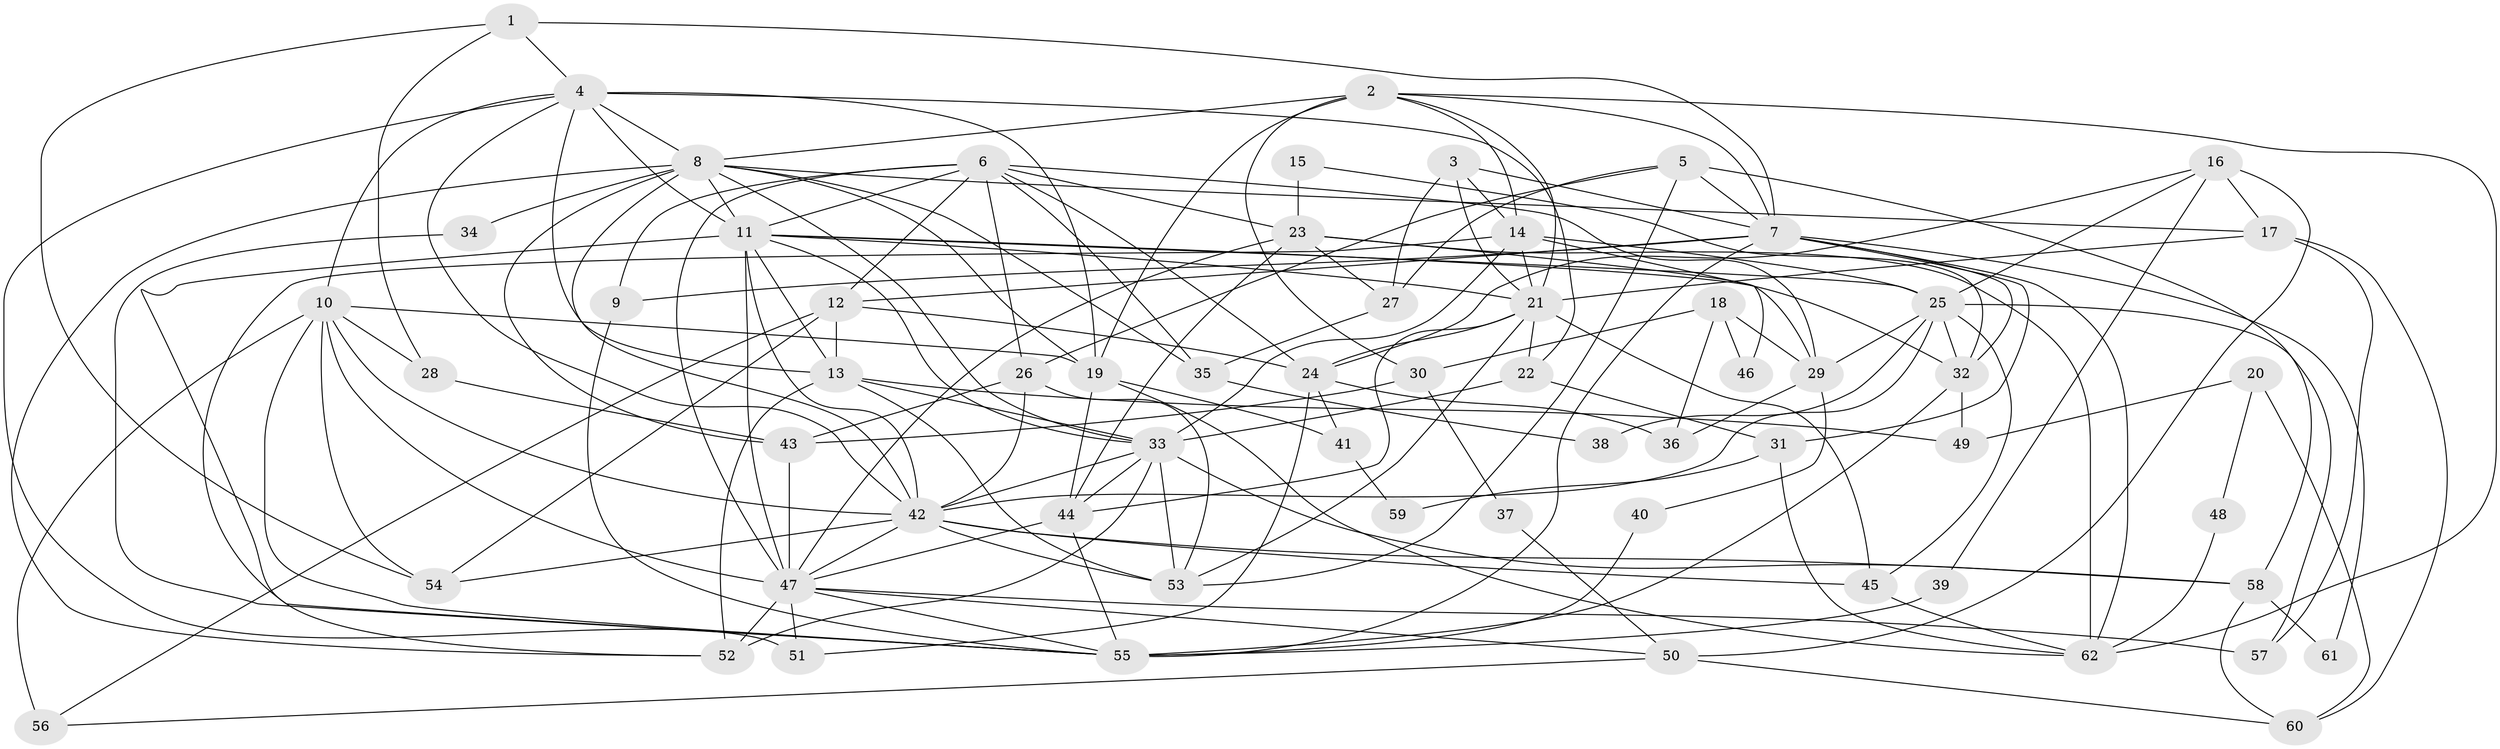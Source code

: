// original degree distribution, {4: 0.3064516129032258, 5: 0.20967741935483872, 3: 0.27419354838709675, 6: 0.06451612903225806, 2: 0.10483870967741936, 8: 0.024193548387096774, 7: 0.016129032258064516}
// Generated by graph-tools (version 1.1) at 2025/36/03/09/25 02:36:16]
// undirected, 62 vertices, 166 edges
graph export_dot {
graph [start="1"]
  node [color=gray90,style=filled];
  1;
  2;
  3;
  4;
  5;
  6;
  7;
  8;
  9;
  10;
  11;
  12;
  13;
  14;
  15;
  16;
  17;
  18;
  19;
  20;
  21;
  22;
  23;
  24;
  25;
  26;
  27;
  28;
  29;
  30;
  31;
  32;
  33;
  34;
  35;
  36;
  37;
  38;
  39;
  40;
  41;
  42;
  43;
  44;
  45;
  46;
  47;
  48;
  49;
  50;
  51;
  52;
  53;
  54;
  55;
  56;
  57;
  58;
  59;
  60;
  61;
  62;
  1 -- 4 [weight=1.0];
  1 -- 7 [weight=1.0];
  1 -- 28 [weight=1.0];
  1 -- 54 [weight=1.0];
  2 -- 7 [weight=1.0];
  2 -- 8 [weight=2.0];
  2 -- 14 [weight=1.0];
  2 -- 19 [weight=1.0];
  2 -- 21 [weight=1.0];
  2 -- 30 [weight=1.0];
  2 -- 62 [weight=1.0];
  3 -- 7 [weight=1.0];
  3 -- 14 [weight=1.0];
  3 -- 21 [weight=1.0];
  3 -- 27 [weight=1.0];
  4 -- 8 [weight=1.0];
  4 -- 10 [weight=1.0];
  4 -- 11 [weight=2.0];
  4 -- 13 [weight=1.0];
  4 -- 19 [weight=1.0];
  4 -- 22 [weight=1.0];
  4 -- 42 [weight=1.0];
  4 -- 51 [weight=1.0];
  5 -- 7 [weight=1.0];
  5 -- 26 [weight=1.0];
  5 -- 27 [weight=1.0];
  5 -- 53 [weight=1.0];
  5 -- 58 [weight=1.0];
  6 -- 9 [weight=1.0];
  6 -- 11 [weight=1.0];
  6 -- 12 [weight=1.0];
  6 -- 23 [weight=1.0];
  6 -- 24 [weight=1.0];
  6 -- 26 [weight=1.0];
  6 -- 29 [weight=1.0];
  6 -- 35 [weight=1.0];
  6 -- 47 [weight=2.0];
  7 -- 9 [weight=2.0];
  7 -- 12 [weight=1.0];
  7 -- 31 [weight=1.0];
  7 -- 32 [weight=1.0];
  7 -- 55 [weight=1.0];
  7 -- 61 [weight=1.0];
  7 -- 62 [weight=1.0];
  8 -- 11 [weight=1.0];
  8 -- 17 [weight=1.0];
  8 -- 19 [weight=1.0];
  8 -- 33 [weight=1.0];
  8 -- 34 [weight=2.0];
  8 -- 35 [weight=1.0];
  8 -- 42 [weight=2.0];
  8 -- 43 [weight=1.0];
  8 -- 52 [weight=1.0];
  9 -- 55 [weight=1.0];
  10 -- 19 [weight=1.0];
  10 -- 28 [weight=1.0];
  10 -- 42 [weight=1.0];
  10 -- 47 [weight=1.0];
  10 -- 54 [weight=1.0];
  10 -- 55 [weight=1.0];
  10 -- 56 [weight=1.0];
  11 -- 13 [weight=1.0];
  11 -- 21 [weight=1.0];
  11 -- 25 [weight=2.0];
  11 -- 32 [weight=1.0];
  11 -- 33 [weight=1.0];
  11 -- 42 [weight=3.0];
  11 -- 47 [weight=3.0];
  11 -- 55 [weight=1.0];
  12 -- 13 [weight=1.0];
  12 -- 24 [weight=1.0];
  12 -- 54 [weight=1.0];
  12 -- 56 [weight=1.0];
  13 -- 33 [weight=1.0];
  13 -- 49 [weight=1.0];
  13 -- 52 [weight=1.0];
  13 -- 53 [weight=1.0];
  14 -- 21 [weight=1.0];
  14 -- 25 [weight=1.0];
  14 -- 33 [weight=1.0];
  14 -- 46 [weight=1.0];
  14 -- 52 [weight=1.0];
  15 -- 23 [weight=2.0];
  15 -- 32 [weight=1.0];
  16 -- 17 [weight=1.0];
  16 -- 24 [weight=1.0];
  16 -- 25 [weight=1.0];
  16 -- 39 [weight=1.0];
  16 -- 50 [weight=1.0];
  17 -- 21 [weight=1.0];
  17 -- 57 [weight=1.0];
  17 -- 60 [weight=1.0];
  18 -- 29 [weight=1.0];
  18 -- 30 [weight=1.0];
  18 -- 36 [weight=1.0];
  18 -- 46 [weight=1.0];
  19 -- 41 [weight=1.0];
  19 -- 44 [weight=1.0];
  19 -- 62 [weight=1.0];
  20 -- 48 [weight=1.0];
  20 -- 49 [weight=1.0];
  20 -- 60 [weight=1.0];
  21 -- 22 [weight=2.0];
  21 -- 24 [weight=1.0];
  21 -- 44 [weight=1.0];
  21 -- 45 [weight=1.0];
  21 -- 53 [weight=1.0];
  22 -- 31 [weight=1.0];
  22 -- 33 [weight=1.0];
  23 -- 27 [weight=1.0];
  23 -- 29 [weight=1.0];
  23 -- 44 [weight=1.0];
  23 -- 47 [weight=1.0];
  23 -- 62 [weight=1.0];
  24 -- 36 [weight=1.0];
  24 -- 41 [weight=1.0];
  24 -- 51 [weight=1.0];
  25 -- 29 [weight=1.0];
  25 -- 32 [weight=1.0];
  25 -- 38 [weight=1.0];
  25 -- 42 [weight=2.0];
  25 -- 45 [weight=1.0];
  25 -- 57 [weight=1.0];
  26 -- 42 [weight=1.0];
  26 -- 43 [weight=1.0];
  26 -- 53 [weight=1.0];
  27 -- 35 [weight=1.0];
  28 -- 43 [weight=1.0];
  29 -- 36 [weight=1.0];
  29 -- 40 [weight=1.0];
  30 -- 37 [weight=1.0];
  30 -- 43 [weight=1.0];
  31 -- 59 [weight=1.0];
  31 -- 62 [weight=1.0];
  32 -- 49 [weight=1.0];
  32 -- 55 [weight=1.0];
  33 -- 42 [weight=1.0];
  33 -- 44 [weight=1.0];
  33 -- 52 [weight=1.0];
  33 -- 53 [weight=2.0];
  33 -- 58 [weight=1.0];
  34 -- 55 [weight=1.0];
  35 -- 38 [weight=1.0];
  37 -- 50 [weight=1.0];
  39 -- 55 [weight=2.0];
  40 -- 55 [weight=1.0];
  41 -- 59 [weight=1.0];
  42 -- 45 [weight=1.0];
  42 -- 47 [weight=1.0];
  42 -- 53 [weight=2.0];
  42 -- 54 [weight=1.0];
  42 -- 58 [weight=1.0];
  43 -- 47 [weight=1.0];
  44 -- 47 [weight=1.0];
  44 -- 55 [weight=1.0];
  45 -- 62 [weight=1.0];
  47 -- 50 [weight=1.0];
  47 -- 51 [weight=1.0];
  47 -- 52 [weight=1.0];
  47 -- 55 [weight=1.0];
  47 -- 57 [weight=1.0];
  48 -- 62 [weight=1.0];
  50 -- 56 [weight=1.0];
  50 -- 60 [weight=1.0];
  58 -- 60 [weight=1.0];
  58 -- 61 [weight=1.0];
}
